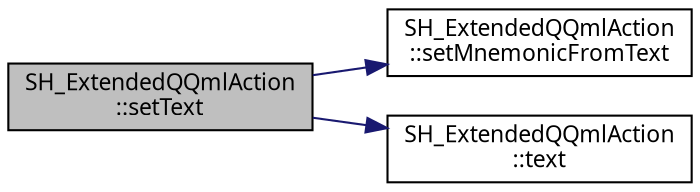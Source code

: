 digraph "SH_ExtendedQQmlAction::setText"
{
 // INTERACTIVE_SVG=YES
  bgcolor="transparent";
  edge [fontname="Verdana",fontsize="11",labelfontname="Verdana",labelfontsize="11"];
  node [fontname="Verdana",fontsize="11",shape=record];
  rankdir="LR";
  Node1 [label="SH_ExtendedQQmlAction\l::setText",height=0.2,width=0.4,color="black", fillcolor="grey75", style="filled" fontcolor="black"];
  Node1 -> Node2 [color="midnightblue",fontsize="11",style="solid",fontname="Verdana"];
  Node2 [label="SH_ExtendedQQmlAction\l::setMnemonicFromText",height=0.2,width=0.4,color="black",URL="$classSH__ExtendedQQmlAction.html#a717e828cb0341e3d77eabe05e6143032"];
  Node1 -> Node3 [color="midnightblue",fontsize="11",style="solid",fontname="Verdana"];
  Node3 [label="SH_ExtendedQQmlAction\l::text",height=0.2,width=0.4,color="black",URL="$classSH__ExtendedQQmlAction.html#a827915b0ce23a1af60d9aaaf7d052447"];
}
